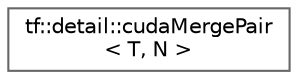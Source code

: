 digraph "类继承关系图"
{
 // LATEX_PDF_SIZE
  bgcolor="transparent";
  edge [fontname=Helvetica,fontsize=10,labelfontname=Helvetica,labelfontsize=10];
  node [fontname=Helvetica,fontsize=10,shape=box,height=0.2,width=0.4];
  rankdir="LR";
  Node0 [id="Node000000",label="tf::detail::cudaMergePair\l\< T, N \>",height=0.2,width=0.4,color="grey40", fillcolor="white", style="filled",URL="$structtf_1_1detail_1_1cuda_merge_pair.html",tooltip=" "];
}
